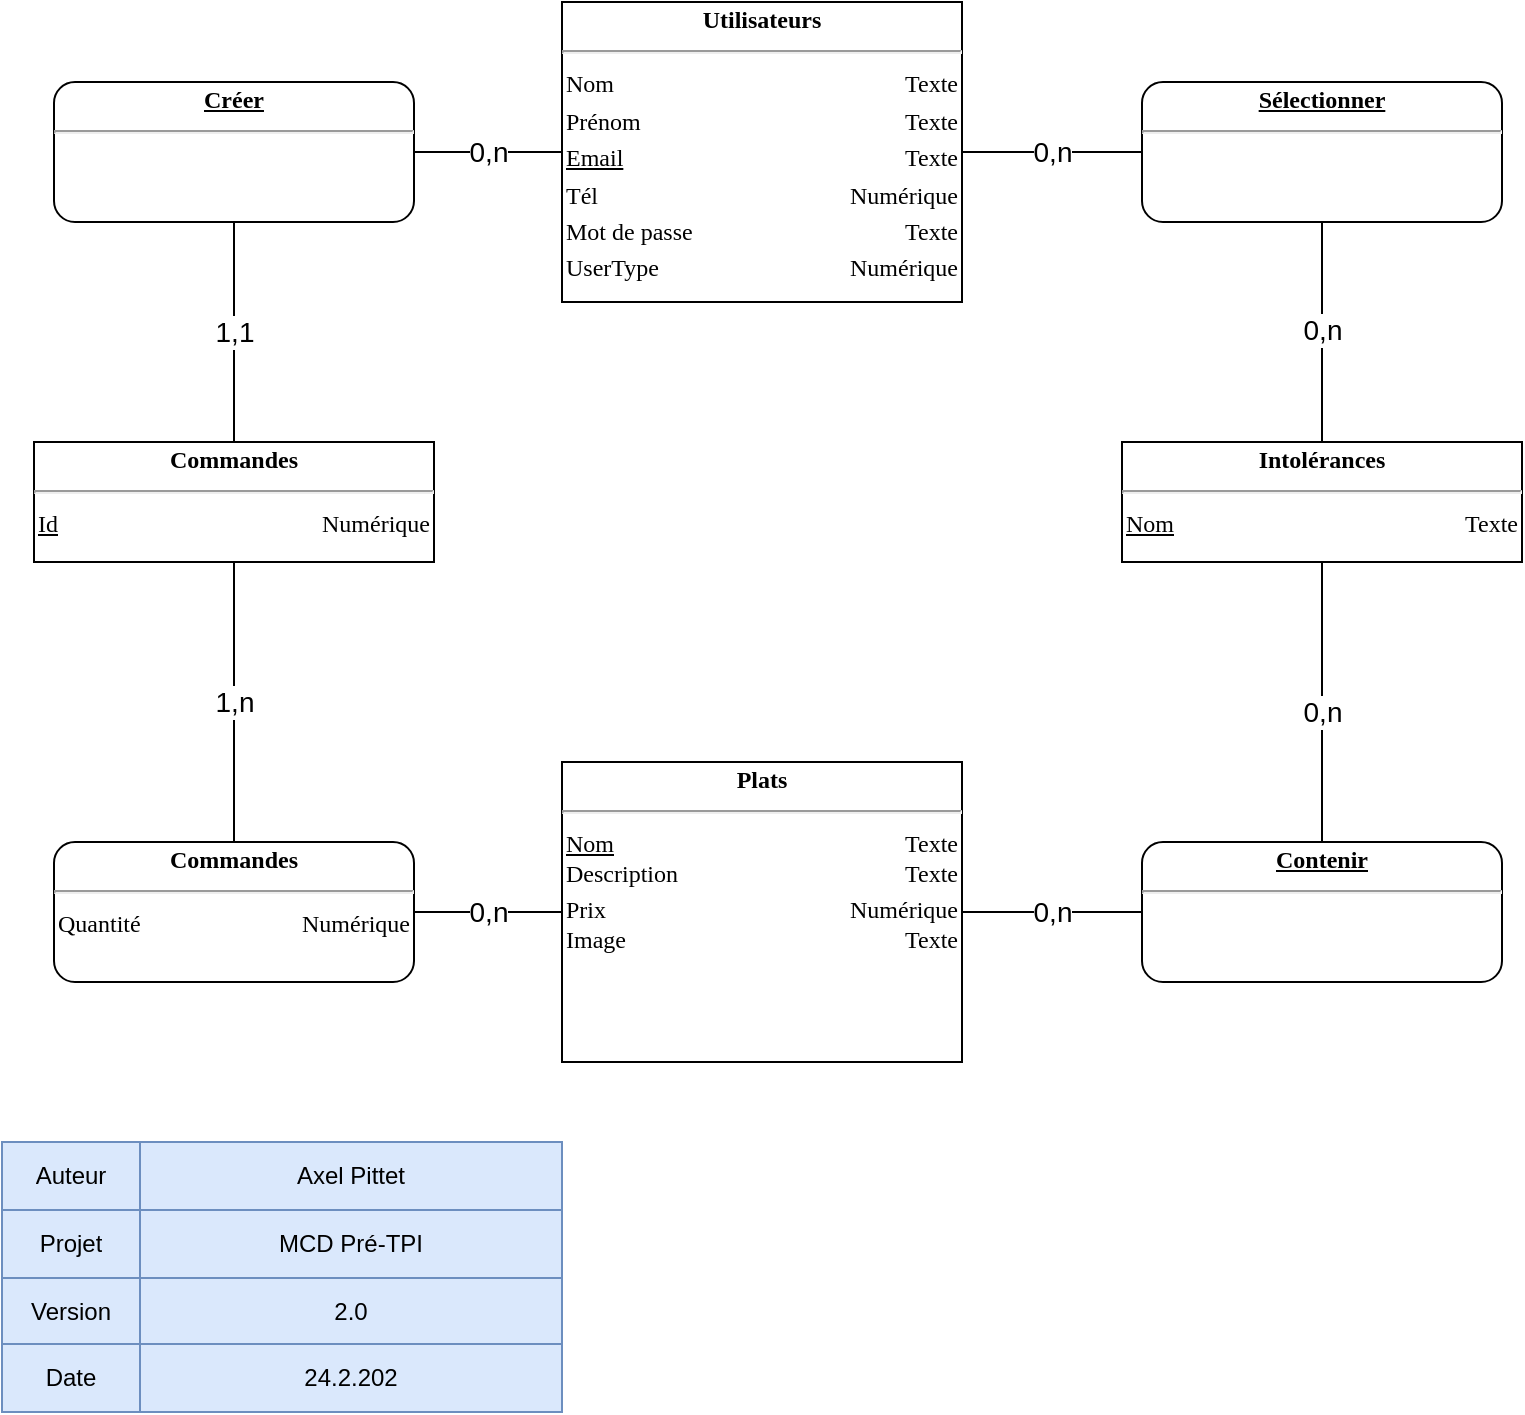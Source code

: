 <mxfile version="20.8.23" type="device"><diagram id="C5RBs43oDa-KdzZeNtuy" name="Page-1"><mxGraphModel dx="926" dy="778" grid="1" gridSize="10" guides="1" tooltips="1" connect="1" arrows="1" fold="1" page="1" pageScale="1" pageWidth="827" pageHeight="1169" math="0" shadow="0"><root><mxCell id="WIyWlLk6GJQsqaUBKTNV-0"/><mxCell id="WIyWlLk6GJQsqaUBKTNV-1" parent="WIyWlLk6GJQsqaUBKTNV-0"/><mxCell id="IqQrxniCJe7T8JLHDdd1-2" value="&lt;div style=&quot;box-sizing: border-box ; width: 100% ; padding: 2px&quot;&gt;&lt;span style=&quot;background-color: rgb(255 , 255 , 255)&quot;&gt;&lt;b&gt;Utilisateurs&lt;/b&gt;&lt;/span&gt;&lt;/div&gt;&lt;hr&gt;&lt;table style=&quot;width: 100% ; font-size: 1em&quot; cellpadding=&quot;2&quot; cellspacing=&quot;0&quot;&gt;&lt;tbody&gt;&lt;tr&gt;&lt;td style=&quot;text-align: left&quot;&gt;Nom&lt;/td&gt;&lt;td style=&quot;text-align: right&quot;&gt;Texte&lt;/td&gt;&lt;/tr&gt;&lt;tr&gt;&lt;td style=&quot;text-align: left&quot;&gt;Prénom&lt;br&gt;&lt;/td&gt;&lt;td style=&quot;text-align: right&quot;&gt;Texte&lt;/td&gt;&lt;/tr&gt;&lt;tr&gt;&lt;td style=&quot;text-align: left&quot;&gt;&lt;u&gt;Email&lt;/u&gt;&lt;/td&gt;&lt;td style=&quot;text-align: right&quot;&gt;Texte&lt;/td&gt;&lt;/tr&gt;&lt;tr&gt;&lt;td style=&quot;text-align: left&quot;&gt;Tél&lt;/td&gt;&lt;td style=&quot;text-align: right&quot;&gt;Numérique&lt;/td&gt;&lt;/tr&gt;&lt;tr&gt;&lt;td style=&quot;text-align: left&quot;&gt;Mot de passe&lt;/td&gt;&lt;td style=&quot;text-align: right&quot;&gt;Texte&lt;/td&gt;&lt;/tr&gt;&lt;tr&gt;&lt;td style=&quot;text-align: left&quot;&gt;UserType&lt;/td&gt;&lt;td style=&quot;text-align: right&quot;&gt;Numérique&lt;/td&gt;&lt;/tr&gt;&lt;/tbody&gt;&lt;/table&gt;" style="verticalAlign=top;align=center;overflow=fill;html=1;rounded=0;shadow=0;comic=0;labelBackgroundColor=none;strokeColor=#000000;strokeWidth=1;fillColor=#ffffff;fontFamily=Verdana;fontSize=12;fontColor=#000000;" parent="WIyWlLk6GJQsqaUBKTNV-1" vertex="1"><mxGeometry x="314" y="80" width="200" height="150" as="geometry"/></mxCell><mxCell id="IqQrxniCJe7T8JLHDdd1-5" value="&lt;div style=&quot;box-sizing: border-box ; width: 100% ; padding: 2px&quot;&gt;&lt;span style=&quot;background-color: rgb(255 , 255 , 255)&quot;&gt;&lt;b&gt;Plats&lt;/b&gt;&lt;/span&gt;&lt;/div&gt;&lt;hr&gt;&lt;table style=&quot;width: 100% ; font-size: 1em&quot; cellpadding=&quot;2&quot; cellspacing=&quot;0&quot;&gt;&lt;tbody&gt;&lt;tr&gt;&lt;td style=&quot;text-align: left&quot;&gt;&lt;u&gt;Nom&lt;/u&gt;&lt;br&gt;Description&lt;/td&gt;&lt;td style=&quot;text-align: right&quot;&gt;Texte&lt;br&gt;Texte&lt;/td&gt;&lt;/tr&gt;&lt;tr&gt;&lt;td style=&quot;text-align: left&quot;&gt;Prix&lt;br&gt;Image&lt;/td&gt;&lt;td style=&quot;text-align: right&quot;&gt;Numérique&lt;br&gt;Texte&lt;/td&gt;&lt;/tr&gt;&lt;tr&gt;&lt;td style=&quot;text-align: left&quot;&gt;&lt;br&gt;&lt;/td&gt;&lt;td style=&quot;text-align: right&quot;&gt;&lt;br&gt;&lt;/td&gt;&lt;/tr&gt;&lt;/tbody&gt;&lt;/table&gt;" style="verticalAlign=top;align=center;overflow=fill;html=1;rounded=0;shadow=0;comic=0;labelBackgroundColor=none;strokeColor=#000000;strokeWidth=1;fillColor=#ffffff;fontFamily=Verdana;fontSize=12;fontColor=#000000;" parent="WIyWlLk6GJQsqaUBKTNV-1" vertex="1"><mxGeometry x="314" y="460" width="200" height="150" as="geometry"/></mxCell><mxCell id="IqQrxniCJe7T8JLHDdd1-7" value="&lt;div style=&quot;box-sizing: border-box ; width: 100% ; padding: 2px&quot;&gt;&lt;span style=&quot;background-color: rgb(255 , 255 , 255)&quot;&gt;&lt;b&gt;Intolérances&lt;/b&gt;&lt;/span&gt;&lt;/div&gt;&lt;hr&gt;&lt;table style=&quot;width: 100% ; font-size: 1em&quot; cellpadding=&quot;2&quot; cellspacing=&quot;0&quot;&gt;&lt;tbody&gt;&lt;tr&gt;&lt;td style=&quot;text-align: left&quot;&gt;&lt;u&gt;Nom&lt;/u&gt;&lt;/td&gt;&lt;td style=&quot;text-align: right&quot;&gt;Texte&lt;/td&gt;&lt;/tr&gt;&lt;tr&gt;&lt;td style=&quot;text-align: left&quot;&gt;&lt;/td&gt;&lt;td style=&quot;text-align: right&quot;&gt;&lt;br&gt;&lt;/td&gt;&lt;/tr&gt;&lt;tr&gt;&lt;td style=&quot;text-align: left&quot;&gt;&lt;br&gt;&lt;/td&gt;&lt;td style=&quot;text-align: right&quot;&gt;&lt;br&gt;&lt;/td&gt;&lt;/tr&gt;&lt;/tbody&gt;&lt;/table&gt;" style="verticalAlign=top;align=center;overflow=fill;html=1;rounded=0;shadow=0;comic=0;labelBackgroundColor=none;strokeColor=#000000;strokeWidth=1;fillColor=#ffffff;fontFamily=Verdana;fontSize=12;fontColor=#000000;" parent="WIyWlLk6GJQsqaUBKTNV-1" vertex="1"><mxGeometry x="594" y="300" width="200" height="60" as="geometry"/></mxCell><mxCell id="IqQrxniCJe7T8JLHDdd1-8" value="&lt;div style=&quot;box-sizing: border-box ; width: 100% ; padding: 2px&quot;&gt;&lt;span style=&quot;background-color: rgb(255 , 255 , 255)&quot;&gt;&lt;b&gt;&lt;u&gt;Contenir&lt;/u&gt;&lt;/b&gt;&lt;/span&gt;&lt;/div&gt;&lt;hr&gt;" style="verticalAlign=top;align=center;overflow=fill;html=1;rounded=1;shadow=0;comic=0;labelBackgroundColor=none;strokeColor=#000000;strokeWidth=1;fillColor=#ffffff;fontFamily=Verdana;fontSize=12;fontColor=#000000;" parent="WIyWlLk6GJQsqaUBKTNV-1" vertex="1"><mxGeometry x="604" y="500" width="180" height="70" as="geometry"/></mxCell><mxCell id="IqQrxniCJe7T8JLHDdd1-9" value="&lt;div style=&quot;box-sizing: border-box ; width: 100% ; padding: 2px&quot;&gt;&lt;span style=&quot;background-color: rgb(255 , 255 , 255)&quot;&gt;&lt;b&gt;&lt;u&gt;Sélectionner&lt;/u&gt;&lt;/b&gt;&lt;/span&gt;&lt;/div&gt;&lt;hr&gt;" style="verticalAlign=top;align=center;overflow=fill;html=1;rounded=1;shadow=0;comic=0;labelBackgroundColor=none;strokeColor=#000000;strokeWidth=1;fillColor=#ffffff;fontFamily=Verdana;fontSize=12;fontColor=#000000;" parent="WIyWlLk6GJQsqaUBKTNV-1" vertex="1"><mxGeometry x="604" y="120" width="180" height="70" as="geometry"/></mxCell><mxCell id="IqQrxniCJe7T8JLHDdd1-11" value="&lt;font style=&quot;font-size: 14px;&quot;&gt;0,n&lt;/font&gt;" style="endArrow=none;html=1;rounded=0;entryX=1;entryY=0.5;entryDx=0;entryDy=0;exitX=0;exitY=0.5;exitDx=0;exitDy=0;" parent="WIyWlLk6GJQsqaUBKTNV-1" source="IqQrxniCJe7T8JLHDdd1-9" target="IqQrxniCJe7T8JLHDdd1-2" edge="1"><mxGeometry width="50" height="50" relative="1" as="geometry"><mxPoint x="374" y="230" as="sourcePoint"/><mxPoint x="424" y="180" as="targetPoint"/></mxGeometry></mxCell><mxCell id="IqQrxniCJe7T8JLHDdd1-14" value="&lt;font style=&quot;font-size: 14px;&quot;&gt;0,n&lt;/font&gt;" style="endArrow=none;html=1;rounded=0;entryX=1;entryY=0.5;entryDx=0;entryDy=0;exitX=0;exitY=0.5;exitDx=0;exitDy=0;" parent="WIyWlLk6GJQsqaUBKTNV-1" source="IqQrxniCJe7T8JLHDdd1-8" target="IqQrxniCJe7T8JLHDdd1-5" edge="1"><mxGeometry width="50" height="50" relative="1" as="geometry"><mxPoint x="544" y="185" as="sourcePoint"/><mxPoint x="264" y="185" as="targetPoint"/></mxGeometry></mxCell><mxCell id="IqQrxniCJe7T8JLHDdd1-17" value="&lt;font style=&quot;font-size: 14px;&quot;&gt;0,n&lt;br&gt;&lt;/font&gt;" style="endArrow=none;html=1;rounded=0;entryX=0.5;entryY=0;entryDx=0;entryDy=0;exitX=0.5;exitY=1;exitDx=0;exitDy=0;" parent="WIyWlLk6GJQsqaUBKTNV-1" source="IqQrxniCJe7T8JLHDdd1-7" target="IqQrxniCJe7T8JLHDdd1-8" edge="1"><mxGeometry x="0.064" width="50" height="50" relative="1" as="geometry"><mxPoint x="574" y="215" as="sourcePoint"/><mxPoint x="294" y="215" as="targetPoint"/><Array as="points"/><mxPoint as="offset"/></mxGeometry></mxCell><mxCell id="IqQrxniCJe7T8JLHDdd1-18" value="&lt;font style=&quot;font-size: 14px;&quot;&gt;0,n&lt;/font&gt;" style="endArrow=none;html=1;rounded=0;entryX=0.5;entryY=0;entryDx=0;entryDy=0;exitX=0.5;exitY=1;exitDx=0;exitDy=0;" parent="WIyWlLk6GJQsqaUBKTNV-1" source="IqQrxniCJe7T8JLHDdd1-9" target="IqQrxniCJe7T8JLHDdd1-7" edge="1"><mxGeometry x="-0.018" width="50" height="50" relative="1" as="geometry"><mxPoint x="584" y="225" as="sourcePoint"/><mxPoint x="304" y="225" as="targetPoint"/><Array as="points"/><mxPoint as="offset"/></mxGeometry></mxCell><mxCell id="IqQrxniCJe7T8JLHDdd1-22" value="" style="shape=table;html=1;whiteSpace=wrap;startSize=0;container=1;collapsible=0;childLayout=tableLayout;fillColor=#dae8fc;strokeColor=#6c8ebf;" parent="WIyWlLk6GJQsqaUBKTNV-1" vertex="1"><mxGeometry x="34" y="650" width="280" height="135" as="geometry"/></mxCell><mxCell id="IqQrxniCJe7T8JLHDdd1-23" value="" style="shape=partialRectangle;html=1;whiteSpace=wrap;collapsible=0;dropTarget=0;pointerEvents=0;fillColor=none;top=0;left=0;bottom=0;right=0;points=[[0,0.5],[1,0.5]];portConstraint=eastwest;" parent="IqQrxniCJe7T8JLHDdd1-22" vertex="1"><mxGeometry width="280" height="34" as="geometry"/></mxCell><mxCell id="IqQrxniCJe7T8JLHDdd1-24" value="Auteur" style="shape=partialRectangle;html=1;whiteSpace=wrap;connectable=0;fillColor=none;top=0;left=0;bottom=0;right=0;overflow=hidden;" parent="IqQrxniCJe7T8JLHDdd1-23" vertex="1"><mxGeometry width="69" height="34" as="geometry"><mxRectangle width="69" height="34" as="alternateBounds"/></mxGeometry></mxCell><mxCell id="IqQrxniCJe7T8JLHDdd1-25" value="Axel Pittet" style="shape=partialRectangle;html=1;whiteSpace=wrap;connectable=0;fillColor=none;top=0;left=0;bottom=0;right=0;overflow=hidden;" parent="IqQrxniCJe7T8JLHDdd1-23" vertex="1"><mxGeometry x="69" width="211" height="34" as="geometry"><mxRectangle width="211" height="34" as="alternateBounds"/></mxGeometry></mxCell><mxCell id="IqQrxniCJe7T8JLHDdd1-26" value="" style="shape=partialRectangle;html=1;whiteSpace=wrap;collapsible=0;dropTarget=0;pointerEvents=0;fillColor=none;top=0;left=0;bottom=0;right=0;points=[[0,0.5],[1,0.5]];portConstraint=eastwest;" parent="IqQrxniCJe7T8JLHDdd1-22" vertex="1"><mxGeometry y="34" width="280" height="34" as="geometry"/></mxCell><mxCell id="IqQrxniCJe7T8JLHDdd1-27" value="Projet" style="shape=partialRectangle;html=1;whiteSpace=wrap;connectable=0;fillColor=none;top=0;left=0;bottom=0;right=0;overflow=hidden;" parent="IqQrxniCJe7T8JLHDdd1-26" vertex="1"><mxGeometry width="69" height="34" as="geometry"><mxRectangle width="69" height="34" as="alternateBounds"/></mxGeometry></mxCell><mxCell id="IqQrxniCJe7T8JLHDdd1-28" value="MCD Pré-TPI" style="shape=partialRectangle;html=1;whiteSpace=wrap;connectable=0;fillColor=none;top=0;left=0;bottom=0;right=0;overflow=hidden;" parent="IqQrxniCJe7T8JLHDdd1-26" vertex="1"><mxGeometry x="69" width="211" height="34" as="geometry"><mxRectangle width="211" height="34" as="alternateBounds"/></mxGeometry></mxCell><mxCell id="IqQrxniCJe7T8JLHDdd1-29" value="" style="shape=partialRectangle;html=1;whiteSpace=wrap;collapsible=0;dropTarget=0;pointerEvents=0;fillColor=none;top=0;left=0;bottom=0;right=0;points=[[0,0.5],[1,0.5]];portConstraint=eastwest;" parent="IqQrxniCJe7T8JLHDdd1-22" vertex="1"><mxGeometry y="68" width="280" height="33" as="geometry"/></mxCell><mxCell id="IqQrxniCJe7T8JLHDdd1-30" value="Version" style="shape=partialRectangle;html=1;whiteSpace=wrap;connectable=0;fillColor=none;top=0;left=0;bottom=0;right=0;overflow=hidden;" parent="IqQrxniCJe7T8JLHDdd1-29" vertex="1"><mxGeometry width="69" height="33" as="geometry"><mxRectangle width="69" height="33" as="alternateBounds"/></mxGeometry></mxCell><mxCell id="IqQrxniCJe7T8JLHDdd1-31" value="2.0" style="shape=partialRectangle;html=1;whiteSpace=wrap;connectable=0;fillColor=none;top=0;left=0;bottom=0;right=0;overflow=hidden;" parent="IqQrxniCJe7T8JLHDdd1-29" vertex="1"><mxGeometry x="69" width="211" height="33" as="geometry"><mxRectangle width="211" height="33" as="alternateBounds"/></mxGeometry></mxCell><mxCell id="IqQrxniCJe7T8JLHDdd1-32" style="shape=partialRectangle;html=1;whiteSpace=wrap;collapsible=0;dropTarget=0;pointerEvents=0;fillColor=none;top=0;left=0;bottom=0;right=0;points=[[0,0.5],[1,0.5]];portConstraint=eastwest;" parent="IqQrxniCJe7T8JLHDdd1-22" vertex="1"><mxGeometry y="101" width="280" height="34" as="geometry"/></mxCell><mxCell id="IqQrxniCJe7T8JLHDdd1-33" value="Date" style="shape=partialRectangle;html=1;whiteSpace=wrap;connectable=0;fillColor=none;top=0;left=0;bottom=0;right=0;overflow=hidden;" parent="IqQrxniCJe7T8JLHDdd1-32" vertex="1"><mxGeometry width="69" height="34" as="geometry"><mxRectangle width="69" height="34" as="alternateBounds"/></mxGeometry></mxCell><mxCell id="IqQrxniCJe7T8JLHDdd1-34" value="24.2.202" style="shape=partialRectangle;html=1;whiteSpace=wrap;connectable=0;fillColor=none;top=0;left=0;bottom=0;right=0;overflow=hidden;" parent="IqQrxniCJe7T8JLHDdd1-32" vertex="1"><mxGeometry x="69" width="211" height="34" as="geometry"><mxRectangle width="211" height="34" as="alternateBounds"/></mxGeometry></mxCell><mxCell id="2Zk0imyAjGkuNJH0pTG6-0" value="&lt;div style=&quot;box-sizing: border-box ; width: 100% ; padding: 2px&quot;&gt;&lt;span style=&quot;background-color: rgb(255 , 255 , 255)&quot;&gt;&lt;b&gt;Commandes&lt;/b&gt;&lt;/span&gt;&lt;/div&gt;&lt;hr&gt;&lt;table style=&quot;width: 100% ; font-size: 1em&quot; cellpadding=&quot;2&quot; cellspacing=&quot;0&quot;&gt;&lt;tbody&gt;&lt;tr&gt;&lt;td style=&quot;text-align: left&quot;&gt;&lt;u&gt;Id&lt;/u&gt;&lt;/td&gt;&lt;td style=&quot;text-align: right&quot;&gt;Numérique&lt;/td&gt;&lt;/tr&gt;&lt;tr&gt;&lt;td style=&quot;text-align: left&quot;&gt;&lt;br&gt;&lt;/td&gt;&lt;td style=&quot;text-align: right&quot;&gt;&lt;br&gt;&lt;/td&gt;&lt;/tr&gt;&lt;/tbody&gt;&lt;/table&gt;" style="verticalAlign=top;align=center;overflow=fill;html=1;rounded=0;shadow=0;comic=0;labelBackgroundColor=none;strokeColor=#000000;strokeWidth=1;fillColor=#ffffff;fontFamily=Verdana;fontSize=12;fontColor=#000000;" vertex="1" parent="WIyWlLk6GJQsqaUBKTNV-1"><mxGeometry x="50" y="300" width="200" height="60" as="geometry"/></mxCell><mxCell id="2Zk0imyAjGkuNJH0pTG6-1" value="&lt;div style=&quot;box-sizing: border-box ; width: 100% ; padding: 2px&quot;&gt;&lt;span style=&quot;background-color: rgb(255 , 255 , 255)&quot;&gt;&lt;b&gt;&lt;u&gt;Créer&lt;/u&gt;&lt;/b&gt;&lt;/span&gt;&lt;/div&gt;&lt;hr&gt;" style="verticalAlign=top;align=center;overflow=fill;html=1;rounded=1;shadow=0;comic=0;labelBackgroundColor=none;strokeColor=#000000;strokeWidth=1;fillColor=#ffffff;fontFamily=Verdana;fontSize=12;fontColor=#000000;" vertex="1" parent="WIyWlLk6GJQsqaUBKTNV-1"><mxGeometry x="60" y="120" width="180" height="70" as="geometry"/></mxCell><mxCell id="2Zk0imyAjGkuNJH0pTG6-4" value="&lt;font style=&quot;font-size: 14px;&quot;&gt;0,n&lt;/font&gt;" style="endArrow=none;html=1;rounded=0;entryX=1;entryY=0.5;entryDx=0;entryDy=0;exitX=0;exitY=0.5;exitDx=0;exitDy=0;" edge="1" parent="WIyWlLk6GJQsqaUBKTNV-1" source="IqQrxniCJe7T8JLHDdd1-2" target="2Zk0imyAjGkuNJH0pTG6-1"><mxGeometry width="50" height="50" relative="1" as="geometry"><mxPoint x="370" y="360" as="sourcePoint"/><mxPoint x="420" y="310" as="targetPoint"/></mxGeometry></mxCell><mxCell id="2Zk0imyAjGkuNJH0pTG6-5" value="&lt;font style=&quot;font-size: 14px;&quot;&gt;1,1&lt;/font&gt;" style="endArrow=none;html=1;rounded=0;entryX=0.5;entryY=1;entryDx=0;entryDy=0;exitX=0.5;exitY=0;exitDx=0;exitDy=0;" edge="1" parent="WIyWlLk6GJQsqaUBKTNV-1" source="2Zk0imyAjGkuNJH0pTG6-0" target="2Zk0imyAjGkuNJH0pTG6-1"><mxGeometry width="50" height="50" relative="1" as="geometry"><mxPoint x="324" y="165" as="sourcePoint"/><mxPoint x="250" y="165" as="targetPoint"/></mxGeometry></mxCell><mxCell id="2Zk0imyAjGkuNJH0pTG6-6" value="&lt;font style=&quot;font-size: 14px;&quot;&gt;1,n&lt;/font&gt;" style="endArrow=none;html=1;rounded=0;entryX=0.5;entryY=0;entryDx=0;entryDy=0;exitX=0.5;exitY=1;exitDx=0;exitDy=0;" edge="1" parent="WIyWlLk6GJQsqaUBKTNV-1" source="2Zk0imyAjGkuNJH0pTG6-0" target="2Zk0imyAjGkuNJH0pTG6-8"><mxGeometry width="50" height="50" relative="1" as="geometry"><mxPoint x="334" y="175" as="sourcePoint"/><mxPoint x="150" y="500" as="targetPoint"/></mxGeometry></mxCell><mxCell id="2Zk0imyAjGkuNJH0pTG6-7" value="&lt;font style=&quot;font-size: 14px;&quot;&gt;0,n&lt;/font&gt;" style="endArrow=none;html=1;rounded=0;entryX=0;entryY=0.5;entryDx=0;entryDy=0;exitX=1;exitY=0.5;exitDx=0;exitDy=0;" edge="1" parent="WIyWlLk6GJQsqaUBKTNV-1" source="2Zk0imyAjGkuNJH0pTG6-8" target="IqQrxniCJe7T8JLHDdd1-5"><mxGeometry width="50" height="50" relative="1" as="geometry"><mxPoint x="240" y="535" as="sourcePoint"/><mxPoint x="270" y="185" as="targetPoint"/></mxGeometry></mxCell><mxCell id="2Zk0imyAjGkuNJH0pTG6-8" value="&lt;div style=&quot;box-sizing: border-box ; width: 100% ; padding: 2px&quot;&gt;&lt;span style=&quot;background-color: rgb(255 , 255 , 255)&quot;&gt;&lt;b&gt;Commandes&lt;/b&gt;&lt;/span&gt;&lt;/div&gt;&lt;hr&gt;&lt;table style=&quot;width: 100% ; font-size: 1em&quot; cellpadding=&quot;2&quot; cellspacing=&quot;0&quot;&gt;&lt;tbody&gt;&lt;tr&gt;&lt;td style=&quot;text-align: left&quot;&gt;Quantité&lt;/td&gt;&lt;td style=&quot;text-align: right&quot;&gt;Numérique&lt;/td&gt;&lt;/tr&gt;&lt;tr&gt;&lt;td style=&quot;text-align: left&quot;&gt;&lt;br&gt;&lt;/td&gt;&lt;td style=&quot;text-align: right&quot;&gt;&lt;br&gt;&lt;/td&gt;&lt;/tr&gt;&lt;/tbody&gt;&lt;/table&gt;" style="verticalAlign=top;align=center;overflow=fill;html=1;rounded=1;shadow=0;comic=0;labelBackgroundColor=none;strokeColor=#000000;strokeWidth=1;fillColor=#ffffff;fontFamily=Verdana;fontSize=12;fontColor=#000000;" vertex="1" parent="WIyWlLk6GJQsqaUBKTNV-1"><mxGeometry x="60" y="500" width="180" height="70" as="geometry"/></mxCell></root></mxGraphModel></diagram></mxfile>